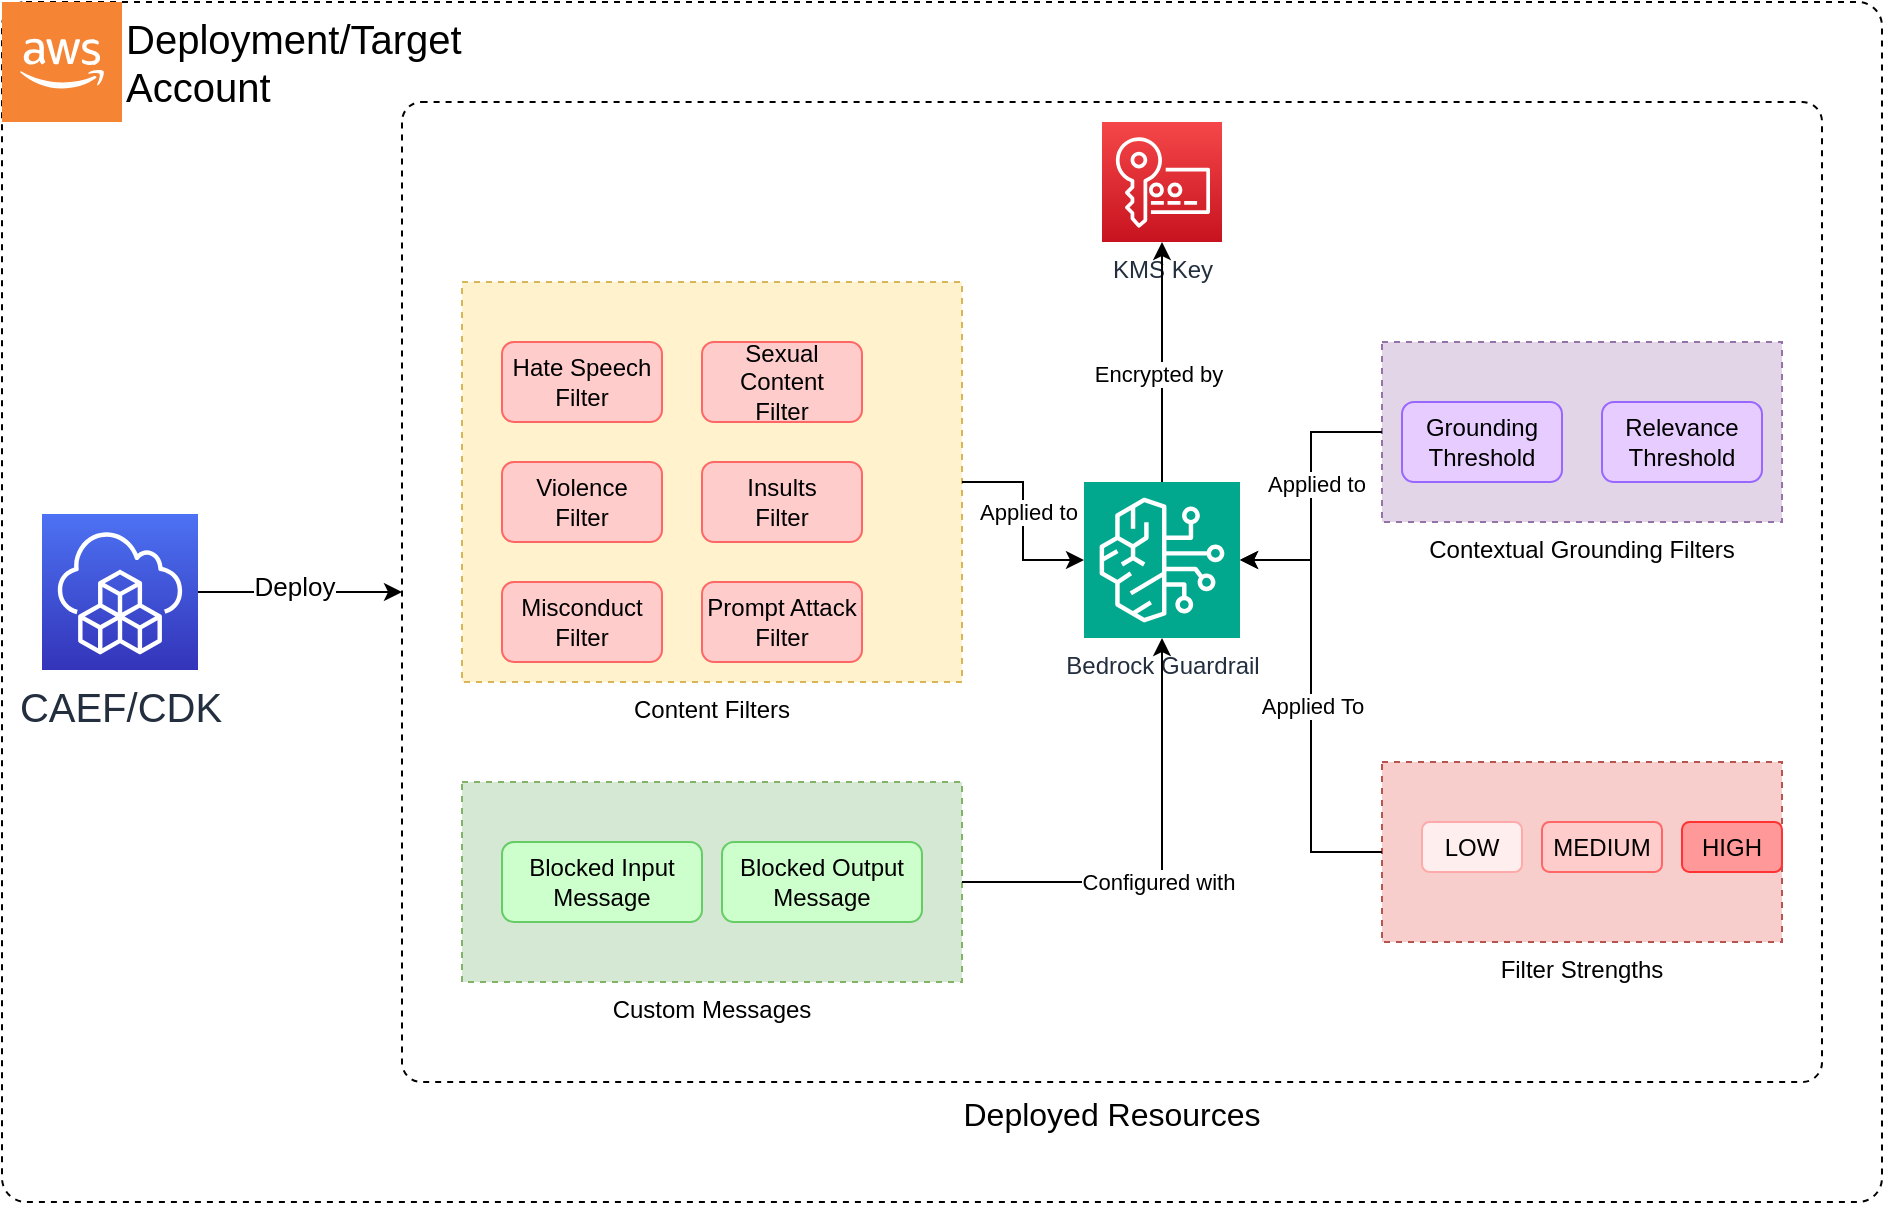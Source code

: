 <mxfile version="26.2.15">
  <diagram name="Page-1" id="bedrock-guardrail-architecture">
    <mxGraphModel dx="1990" dy="1244" grid="1" gridSize="10" guides="1" tooltips="1" connect="1" arrows="1" fold="1" page="1" pageScale="1" pageWidth="1000" pageHeight="700" math="0" shadow="0">
      <root>
        <mxCell id="0" />
        <mxCell id="1" parent="0" />
        <mxCell id="zOa1a7mkVDa6gXanQ5qZ-2" value="" style="rounded=1;whiteSpace=wrap;html=1;fontSize=20;fillColor=none;arcSize=2;dashed=1;" vertex="1" parent="1">
          <mxGeometry x="50" y="60" width="940" height="600" as="geometry" />
        </mxCell>
        <mxCell id="container" value="Deployed Resources" style="rounded=1;whiteSpace=wrap;html=1;fontSize=16;fillColor=none;arcSize=2;dashed=1;labelPosition=center;verticalLabelPosition=bottom;align=center;verticalAlign=top;" parent="1" vertex="1">
          <mxGeometry x="250" y="110" width="710" height="490" as="geometry" />
        </mxCell>
        <mxCell id="guardrail" value="Bedrock Guardrail" style="sketch=0;points=[[0,0,0],[0.25,0,0],[0.5,0,0],[0.75,0,0],[1,0,0],[0,1,0],[0.25,1,0],[0.5,1,0],[0.75,1,0],[1,1,0],[0,0.25,0],[0,0.5,0],[0,0.75,0],[1,0.25,0],[1,0.5,0],[1,0.75,0]];outlineConnect=0;fontColor=#232F3E;fillColor=#01A88D;strokeColor=#ffffff;dashed=0;verticalLabelPosition=bottom;verticalAlign=top;align=center;html=1;fontSize=12;fontStyle=0;aspect=fixed;shape=mxgraph.aws4.resourceIcon;resIcon=mxgraph.aws4.bedrock;" parent="1" vertex="1">
          <mxGeometry x="591" y="300" width="78" height="78" as="geometry" />
        </mxCell>
        <mxCell id="content-filters-container" value="Content Filters" style="rounded=0;whiteSpace=wrap;html=1;labelPosition=center;verticalLabelPosition=bottom;align=center;verticalAlign=top;fillColor=#fff2cc;strokeColor=#d6b656;dashed=1;" parent="1" vertex="1">
          <mxGeometry x="280" y="200" width="250" height="200" as="geometry" />
        </mxCell>
        <mxCell id="hate-filter" value="Hate Speech&#xa;Filter" style="rounded=1;whiteSpace=wrap;html=1;fillColor=#ffcccc;strokeColor=#ff6666;" parent="1" vertex="1">
          <mxGeometry x="300" y="230" width="80" height="40" as="geometry" />
        </mxCell>
        <mxCell id="sexual-filter" value="Sexual Content&#xa;Filter" style="rounded=1;whiteSpace=wrap;html=1;fillColor=#ffcccc;strokeColor=#ff6666;" parent="1" vertex="1">
          <mxGeometry x="400" y="230" width="80" height="40" as="geometry" />
        </mxCell>
        <mxCell id="violence-filter" value="Violence&#xa;Filter" style="rounded=1;whiteSpace=wrap;html=1;fillColor=#ffcccc;strokeColor=#ff6666;" parent="1" vertex="1">
          <mxGeometry x="300" y="290" width="80" height="40" as="geometry" />
        </mxCell>
        <mxCell id="insults-filter" value="Insults&#xa;Filter" style="rounded=1;whiteSpace=wrap;html=1;fillColor=#ffcccc;strokeColor=#ff6666;" parent="1" vertex="1">
          <mxGeometry x="400" y="290" width="80" height="40" as="geometry" />
        </mxCell>
        <mxCell id="misconduct-filter" value="Misconduct&#xa;Filter" style="rounded=1;whiteSpace=wrap;html=1;fillColor=#ffcccc;strokeColor=#ff6666;" parent="1" vertex="1">
          <mxGeometry x="300" y="350" width="80" height="40" as="geometry" />
        </mxCell>
        <mxCell id="prompt-attack-filter" value="Prompt Attack&#xa;Filter" style="rounded=1;whiteSpace=wrap;html=1;fillColor=#ffcccc;strokeColor=#ff6666;" parent="1" vertex="1">
          <mxGeometry x="400" y="350" width="80" height="40" as="geometry" />
        </mxCell>
        <mxCell id="grounding-container" value="Contextual Grounding Filters" style="rounded=0;whiteSpace=wrap;html=1;labelPosition=center;verticalLabelPosition=bottom;align=center;verticalAlign=top;fillColor=#e1d5e7;strokeColor=#9673a6;dashed=1;" parent="1" vertex="1">
          <mxGeometry x="740" y="230" width="200" height="90" as="geometry" />
        </mxCell>
        <mxCell id="grounding-filter" value="Grounding&#xa;Threshold" style="rounded=1;whiteSpace=wrap;html=1;fillColor=#e6ccff;strokeColor=#9966ff;" parent="1" vertex="1">
          <mxGeometry x="750" y="260" width="80" height="40" as="geometry" />
        </mxCell>
        <mxCell id="relevance-filter" value="Relevance&#xa;Threshold" style="rounded=1;whiteSpace=wrap;html=1;fillColor=#e6ccff;strokeColor=#9966ff;" parent="1" vertex="1">
          <mxGeometry x="850" y="260" width="80" height="40" as="geometry" />
        </mxCell>
        <mxCell id="kms" value="KMS Key" style="sketch=0;points=[[0,0,0],[0.25,0,0],[0.5,0,0],[0.75,0,0],[1,0,0],[0,1,0],[0.25,1,0],[0.5,1,0],[0.75,1,0],[1,1,0],[0,0.25,0],[0,0.5,0],[0,0.75,0],[1,0.25,0],[1,0.5,0],[1,0.75,0]];outlineConnect=0;fontColor=#232F3E;gradientColor=#F54749;gradientDirection=north;fillColor=#C7131F;strokeColor=#ffffff;dashed=0;verticalLabelPosition=bottom;verticalAlign=top;align=center;html=1;fontSize=12;fontStyle=0;aspect=fixed;shape=mxgraph.aws4.resourceIcon;resIcon=mxgraph.aws4.key_management_service;" parent="1" vertex="1">
          <mxGeometry x="600" y="120" width="60" height="60" as="geometry" />
        </mxCell>
        <mxCell id="messages-container" value="Custom Messages" style="rounded=0;whiteSpace=wrap;html=1;labelPosition=center;verticalLabelPosition=bottom;align=center;verticalAlign=top;fillColor=#d5e8d4;strokeColor=#82b366;dashed=1;" parent="1" vertex="1">
          <mxGeometry x="280" y="450" width="250" height="100" as="geometry" />
        </mxCell>
        <mxCell id="input-message" value="Blocked Input&#xa;Message" style="rounded=1;whiteSpace=wrap;html=1;fillColor=#ccffcc;strokeColor=#66cc66;" parent="1" vertex="1">
          <mxGeometry x="300" y="480" width="100" height="40" as="geometry" />
        </mxCell>
        <mxCell id="output-message" value="Blocked Output&#xa;Message" style="rounded=1;whiteSpace=wrap;html=1;fillColor=#ccffcc;strokeColor=#66cc66;" parent="1" vertex="1">
          <mxGeometry x="410" y="480" width="100" height="40" as="geometry" />
        </mxCell>
        <mxCell id="legend-container" value="Filter Strengths" style="rounded=0;whiteSpace=wrap;html=1;labelPosition=center;verticalLabelPosition=bottom;align=center;verticalAlign=top;fillColor=#f8cecc;strokeColor=#b85450;dashed=1;" parent="1" vertex="1">
          <mxGeometry x="740" y="440" width="200" height="90" as="geometry" />
        </mxCell>
        <mxCell id="low-strength" value="LOW" style="rounded=1;whiteSpace=wrap;html=1;fillColor=#ffeeee;strokeColor=#ffaaaa;" parent="1" vertex="1">
          <mxGeometry x="760" y="470" width="50" height="25" as="geometry" />
        </mxCell>
        <mxCell id="medium-strength" value="MEDIUM" style="rounded=1;whiteSpace=wrap;html=1;fillColor=#ffcccc;strokeColor=#ff6666;" parent="1" vertex="1">
          <mxGeometry x="820" y="470" width="60" height="25" as="geometry" />
        </mxCell>
        <mxCell id="high-strength" value="HIGH" style="rounded=1;whiteSpace=wrap;html=1;fillColor=#ff9999;strokeColor=#ff3333;" parent="1" vertex="1">
          <mxGeometry x="890" y="470" width="50" height="25" as="geometry" />
        </mxCell>
        <mxCell id="filters-to-guardrail" style="edgeStyle=orthogonalEdgeStyle;rounded=0;orthogonalLoop=1;jettySize=auto;html=1;" parent="1" source="content-filters-container" target="guardrail" edge="1">
          <mxGeometry relative="1" as="geometry" />
        </mxCell>
        <mxCell id="filters-to-guardrail-label" value="Applied to" style="edgeLabel;html=1;align=center;verticalAlign=middle;resizable=0;points=[];" parent="filters-to-guardrail" vertex="1" connectable="0">
          <mxGeometry x="-0.1" y="2" relative="1" as="geometry">
            <mxPoint as="offset" />
          </mxGeometry>
        </mxCell>
        <mxCell id="grounding-to-guardrail" style="edgeStyle=orthogonalEdgeStyle;rounded=0;orthogonalLoop=1;jettySize=auto;html=1;" parent="1" source="grounding-container" target="guardrail" edge="1">
          <mxGeometry relative="1" as="geometry" />
        </mxCell>
        <mxCell id="grounding-to-guardrail-label" value="Applied to" style="edgeLabel;html=1;align=center;verticalAlign=middle;resizable=0;points=[];" parent="grounding-to-guardrail" vertex="1" connectable="0">
          <mxGeometry x="-0.1" y="2" relative="1" as="geometry">
            <mxPoint as="offset" />
          </mxGeometry>
        </mxCell>
        <mxCell id="guardrail-to-kms" style="edgeStyle=orthogonalEdgeStyle;rounded=0;orthogonalLoop=1;jettySize=auto;html=1;" parent="1" source="guardrail" target="kms" edge="1">
          <mxGeometry relative="1" as="geometry" />
        </mxCell>
        <mxCell id="guardrail-to-kms-label" value="Encrypted by" style="edgeLabel;html=1;align=center;verticalAlign=middle;resizable=0;points=[];" parent="guardrail-to-kms" vertex="1" connectable="0">
          <mxGeometry x="-0.1" y="2" relative="1" as="geometry">
            <mxPoint as="offset" />
          </mxGeometry>
        </mxCell>
        <mxCell id="messages-to-guardrail" style="edgeStyle=orthogonalEdgeStyle;rounded=0;orthogonalLoop=1;jettySize=auto;html=1;" parent="1" source="messages-container" target="guardrail" edge="1">
          <mxGeometry relative="1" as="geometry" />
        </mxCell>
        <mxCell id="messages-to-guardrail-label" value="Configured with" style="edgeLabel;html=1;align=center;verticalAlign=middle;resizable=0;points=[];" parent="messages-to-guardrail" vertex="1" connectable="0">
          <mxGeometry x="-0.1" y="2" relative="1" as="geometry">
            <mxPoint as="offset" />
          </mxGeometry>
        </mxCell>
        <mxCell id="zOa1a7mkVDa6gXanQ5qZ-1" value="Deployment/Target&lt;br style=&quot;font-size: 20px;&quot;&gt;Account" style="outlineConnect=0;dashed=0;verticalLabelPosition=middle;verticalAlign=middle;align=left;html=1;shape=mxgraph.aws3.cloud_2;fillColor=#F58534;gradientColor=none;labelPosition=right;fontSize=20;" vertex="1" parent="1">
          <mxGeometry x="50" y="60" width="60" height="60" as="geometry" />
        </mxCell>
        <mxCell id="zOa1a7mkVDa6gXanQ5qZ-3" value="Applied To" style="edgeStyle=orthogonalEdgeStyle;rounded=0;orthogonalLoop=1;jettySize=auto;html=1;entryX=1;entryY=0.5;entryDx=0;entryDy=0;entryPerimeter=0;" edge="1" parent="1" source="legend-container" target="guardrail">
          <mxGeometry relative="1" as="geometry" />
        </mxCell>
        <mxCell id="zOa1a7mkVDa6gXanQ5qZ-5" style="edgeStyle=orthogonalEdgeStyle;rounded=0;orthogonalLoop=1;jettySize=auto;html=1;entryX=0;entryY=0.5;entryDx=0;entryDy=0;" edge="1" parent="1" source="zOa1a7mkVDa6gXanQ5qZ-4" target="container">
          <mxGeometry relative="1" as="geometry" />
        </mxCell>
        <mxCell id="zOa1a7mkVDa6gXanQ5qZ-6" value="Deploy" style="edgeLabel;html=1;align=center;verticalAlign=middle;resizable=0;points=[];fontSize=13;" vertex="1" connectable="0" parent="zOa1a7mkVDa6gXanQ5qZ-5">
          <mxGeometry x="-0.059" y="3" relative="1" as="geometry">
            <mxPoint as="offset" />
          </mxGeometry>
        </mxCell>
        <mxCell id="zOa1a7mkVDa6gXanQ5qZ-4" value="CAEF/CDK" style="sketch=0;points=[[0,0,0],[0.25,0,0],[0.5,0,0],[0.75,0,0],[1,0,0],[0,1,0],[0.25,1,0],[0.5,1,0],[0.75,1,0],[1,1,0],[0,0.25,0],[0,0.5,0],[0,0.75,0],[1,0.25,0],[1,0.5,0],[1,0.75,0]];outlineConnect=0;fontColor=#232F3E;gradientColor=#4D72F3;gradientDirection=north;fillColor=#3334B9;strokeColor=#ffffff;dashed=0;verticalLabelPosition=bottom;verticalAlign=top;align=center;html=1;fontSize=20;fontStyle=0;aspect=fixed;shape=mxgraph.aws4.resourceIcon;resIcon=mxgraph.aws4.cloud_development_kit;" vertex="1" parent="1">
          <mxGeometry x="70" y="316" width="78" height="78" as="geometry" />
        </mxCell>
      </root>
    </mxGraphModel>
  </diagram>
</mxfile>
